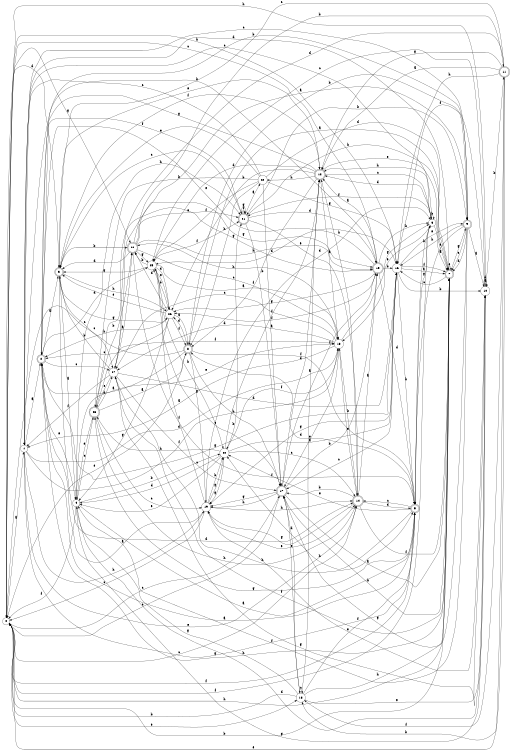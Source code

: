 digraph n23_6 {
__start0 [label="" shape="none"];

rankdir=LR;
size="8,5";

s0 [style="filled", color="black", fillcolor="white" shape="circle", label="0"];
s1 [style="filled", color="black", fillcolor="white" shape="circle", label="1"];
s2 [style="rounded,filled", color="black", fillcolor="white" shape="doublecircle", label="2"];
s3 [style="rounded,filled", color="black", fillcolor="white" shape="doublecircle", label="3"];
s4 [style="filled", color="black", fillcolor="white" shape="circle", label="4"];
s5 [style="rounded,filled", color="black", fillcolor="white" shape="doublecircle", label="5"];
s6 [style="filled", color="black", fillcolor="white" shape="circle", label="6"];
s7 [style="rounded,filled", color="black", fillcolor="white" shape="doublecircle", label="7"];
s8 [style="rounded,filled", color="black", fillcolor="white" shape="doublecircle", label="8"];
s9 [style="rounded,filled", color="black", fillcolor="white" shape="doublecircle", label="9"];
s10 [style="filled", color="black", fillcolor="white" shape="circle", label="10"];
s11 [style="rounded,filled", color="black", fillcolor="white" shape="doublecircle", label="11"];
s12 [style="rounded,filled", color="black", fillcolor="white" shape="doublecircle", label="12"];
s13 [style="filled", color="black", fillcolor="white" shape="circle", label="13"];
s14 [style="rounded,filled", color="black", fillcolor="white" shape="doublecircle", label="14"];
s15 [style="rounded,filled", color="black", fillcolor="white" shape="doublecircle", label="15"];
s16 [style="filled", color="black", fillcolor="white" shape="circle", label="16"];
s17 [style="rounded,filled", color="black", fillcolor="white" shape="doublecircle", label="17"];
s18 [style="filled", color="black", fillcolor="white" shape="circle", label="18"];
s19 [style="filled", color="black", fillcolor="white" shape="circle", label="19"];
s20 [style="filled", color="black", fillcolor="white" shape="circle", label="20"];
s21 [style="rounded,filled", color="black", fillcolor="white" shape="doublecircle", label="21"];
s22 [style="filled", color="black", fillcolor="white" shape="circle", label="22"];
s23 [style="rounded,filled", color="black", fillcolor="white" shape="doublecircle", label="23"];
s24 [style="rounded,filled", color="black", fillcolor="white" shape="doublecircle", label="24"];
s25 [style="filled", color="black", fillcolor="white" shape="circle", label="25"];
s26 [style="filled", color="black", fillcolor="white" shape="circle", label="26"];
s27 [style="filled", color="black", fillcolor="white" shape="circle", label="27"];
s0 -> s1 [label="a"];
s0 -> s7 [label="b"];
s0 -> s17 [label="c"];
s0 -> s3 [label="d"];
s0 -> s18 [label="e"];
s0 -> s6 [label="f"];
s0 -> s24 [label="g"];
s0 -> s16 [label="h"];
s1 -> s2 [label="a"];
s1 -> s15 [label="b"];
s1 -> s9 [label="c"];
s1 -> s13 [label="d"];
s1 -> s14 [label="e"];
s1 -> s13 [label="f"];
s1 -> s5 [label="g"];
s1 -> s19 [label="h"];
s2 -> s3 [label="a"];
s2 -> s9 [label="b"];
s2 -> s27 [label="c"];
s2 -> s25 [label="d"];
s2 -> s4 [label="e"];
s2 -> s21 [label="f"];
s2 -> s16 [label="g"];
s2 -> s7 [label="h"];
s3 -> s4 [label="a"];
s3 -> s24 [label="b"];
s3 -> s27 [label="c"];
s3 -> s14 [label="d"];
s3 -> s12 [label="e"];
s3 -> s12 [label="f"];
s3 -> s26 [label="g"];
s3 -> s26 [label="h"];
s4 -> s5 [label="a"];
s4 -> s20 [label="b"];
s4 -> s23 [label="c"];
s4 -> s10 [label="d"];
s4 -> s13 [label="e"];
s4 -> s0 [label="f"];
s4 -> s10 [label="g"];
s4 -> s21 [label="h"];
s5 -> s2 [label="a"];
s5 -> s6 [label="b"];
s5 -> s14 [label="c"];
s5 -> s8 [label="d"];
s5 -> s20 [label="e"];
s5 -> s0 [label="f"];
s5 -> s23 [label="g"];
s5 -> s20 [label="h"];
s6 -> s7 [label="a"];
s6 -> s6 [label="b"];
s6 -> s1 [label="c"];
s6 -> s12 [label="d"];
s6 -> s13 [label="e"];
s6 -> s21 [label="f"];
s6 -> s5 [label="g"];
s6 -> s12 [label="h"];
s7 -> s8 [label="a"];
s7 -> s17 [label="b"];
s7 -> s16 [label="c"];
s7 -> s1 [label="d"];
s7 -> s7 [label="e"];
s7 -> s27 [label="f"];
s7 -> s9 [label="g"];
s7 -> s0 [label="h"];
s8 -> s2 [label="a"];
s8 -> s9 [label="b"];
s8 -> s0 [label="c"];
s8 -> s26 [label="d"];
s8 -> s0 [label="e"];
s8 -> s5 [label="f"];
s8 -> s19 [label="g"];
s8 -> s17 [label="h"];
s9 -> s10 [label="a"];
s9 -> s21 [label="b"];
s9 -> s7 [label="c"];
s9 -> s7 [label="d"];
s9 -> s5 [label="e"];
s9 -> s4 [label="f"];
s9 -> s17 [label="g"];
s9 -> s16 [label="h"];
s10 -> s10 [label="a"];
s10 -> s11 [label="b"];
s10 -> s25 [label="c"];
s10 -> s10 [label="d"];
s10 -> s19 [label="e"];
s10 -> s16 [label="f"];
s10 -> s27 [label="g"];
s10 -> s0 [label="h"];
s11 -> s12 [label="a"];
s11 -> s18 [label="b"];
s11 -> s3 [label="c"];
s11 -> s27 [label="d"];
s11 -> s0 [label="e"];
s11 -> s18 [label="f"];
s11 -> s12 [label="g"];
s11 -> s16 [label="h"];
s12 -> s13 [label="a"];
s12 -> s26 [label="b"];
s12 -> s6 [label="c"];
s12 -> s25 [label="d"];
s12 -> s7 [label="e"];
s12 -> s8 [label="f"];
s12 -> s2 [label="g"];
s12 -> s22 [label="h"];
s13 -> s1 [label="a"];
s13 -> s14 [label="b"];
s13 -> s27 [label="c"];
s13 -> s27 [label="d"];
s13 -> s17 [label="e"];
s13 -> s20 [label="f"];
s13 -> s6 [label="g"];
s13 -> s24 [label="h"];
s14 -> s15 [label="a"];
s14 -> s17 [label="b"];
s14 -> s0 [label="c"];
s14 -> s5 [label="d"];
s14 -> s13 [label="e"];
s14 -> s7 [label="f"];
s14 -> s19 [label="g"];
s14 -> s12 [label="h"];
s15 -> s12 [label="a"];
s15 -> s16 [label="b"];
s15 -> s0 [label="c"];
s15 -> s5 [label="d"];
s15 -> s2 [label="e"];
s15 -> s26 [label="f"];
s15 -> s26 [label="g"];
s15 -> s6 [label="h"];
s16 -> s7 [label="a"];
s16 -> s10 [label="b"];
s16 -> s17 [label="c"];
s16 -> s25 [label="d"];
s16 -> s9 [label="e"];
s16 -> s7 [label="f"];
s16 -> s19 [label="g"];
s16 -> s5 [label="h"];
s17 -> s7 [label="a"];
s17 -> s15 [label="b"];
s17 -> s0 [label="c"];
s17 -> s12 [label="d"];
s17 -> s18 [label="e"];
s17 -> s15 [label="f"];
s17 -> s19 [label="g"];
s17 -> s19 [label="h"];
s18 -> s12 [label="a"];
s18 -> s0 [label="b"];
s18 -> s18 [label="c"];
s18 -> s17 [label="d"];
s18 -> s10 [label="e"];
s18 -> s5 [label="f"];
s18 -> s4 [label="g"];
s18 -> s7 [label="h"];
s19 -> s2 [label="a"];
s19 -> s20 [label="b"];
s19 -> s0 [label="c"];
s19 -> s6 [label="d"];
s19 -> s14 [label="e"];
s19 -> s25 [label="f"];
s19 -> s20 [label="g"];
s19 -> s14 [label="h"];
s20 -> s16 [label="a"];
s20 -> s21 [label="b"];
s20 -> s14 [label="c"];
s20 -> s4 [label="d"];
s20 -> s4 [label="e"];
s20 -> s12 [label="f"];
s20 -> s19 [label="g"];
s20 -> s23 [label="h"];
s21 -> s22 [label="a"];
s21 -> s17 [label="b"];
s21 -> s3 [label="c"];
s21 -> s15 [label="d"];
s21 -> s14 [label="e"];
s21 -> s21 [label="f"];
s21 -> s21 [label="g"];
s21 -> s7 [label="h"];
s22 -> s17 [label="a"];
s22 -> s23 [label="b"];
s22 -> s1 [label="c"];
s22 -> s7 [label="d"];
s22 -> s3 [label="e"];
s22 -> s25 [label="f"];
s22 -> s16 [label="g"];
s22 -> s8 [label="h"];
s23 -> s8 [label="a"];
s23 -> s24 [label="b"];
s23 -> s19 [label="c"];
s23 -> s27 [label="d"];
s23 -> s4 [label="e"];
s23 -> s13 [label="f"];
s23 -> s15 [label="g"];
s23 -> s14 [label="h"];
s24 -> s9 [label="a"];
s24 -> s11 [label="b"];
s24 -> s13 [label="c"];
s24 -> s3 [label="d"];
s24 -> s21 [label="e"];
s24 -> s5 [label="f"];
s24 -> s25 [label="g"];
s24 -> s15 [label="h"];
s25 -> s13 [label="a"];
s25 -> s24 [label="b"];
s25 -> s17 [label="c"];
s25 -> s26 [label="d"];
s25 -> s26 [label="e"];
s25 -> s21 [label="f"];
s25 -> s3 [label="g"];
s25 -> s20 [label="h"];
s26 -> s8 [label="a"];
s26 -> s25 [label="b"];
s26 -> s2 [label="c"];
s26 -> s24 [label="d"];
s26 -> s3 [label="e"];
s26 -> s8 [label="f"];
s26 -> s4 [label="g"];
s26 -> s2 [label="h"];
s27 -> s24 [label="a"];
s27 -> s3 [label="b"];
s27 -> s17 [label="c"];
s27 -> s16 [label="d"];
s27 -> s23 [label="e"];
s27 -> s1 [label="f"];
s27 -> s15 [label="g"];
s27 -> s5 [label="h"];

}